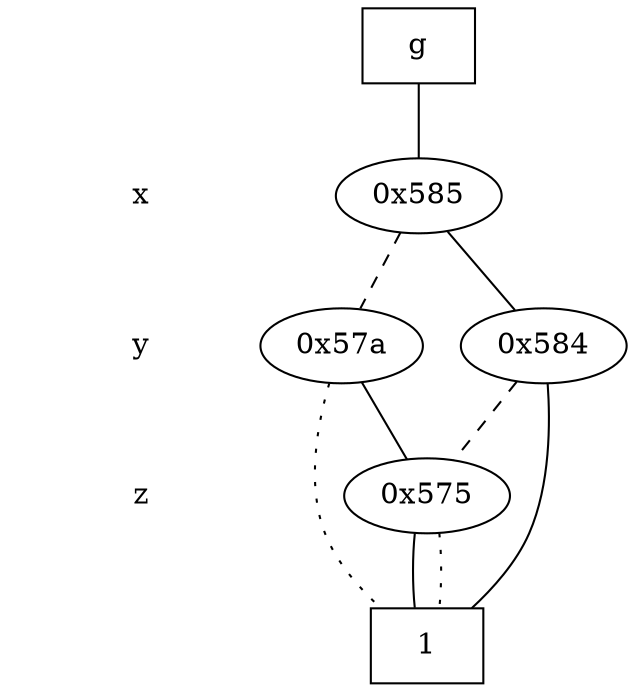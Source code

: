 digraph "DD" {
size = "7.5,10"
center = true;
edge [dir = none];
{ node [shape = plaintext];
  edge [style = invis];
  "CONST NODES" [style = invis];
" x " -> " y " -> " z " -> "CONST NODES"; 
}
{ rank = same; node [shape = box]; edge [style = invis];
"  g  "; }
{ rank = same; " x ";
"0x585";
}
{ rank = same; " y ";
"0x57a";
"0x584";
}
{ rank = same; " z ";
"0x575";
}
{ rank = same; "CONST NODES";
{ node [shape = box]; "0x56f";
}
}
"  g  " -> "0x585" [style = solid];
"0x585" -> "0x584";
"0x585" -> "0x57a" [style = dashed];
"0x57a" -> "0x575";
"0x57a" -> "0x56f" [style = dotted];
"0x584" -> "0x56f";
"0x584" -> "0x575" [style = dashed];
"0x575" -> "0x56f";
"0x575" -> "0x56f" [style = dotted];
"0x56f" [label = "1"];
}
